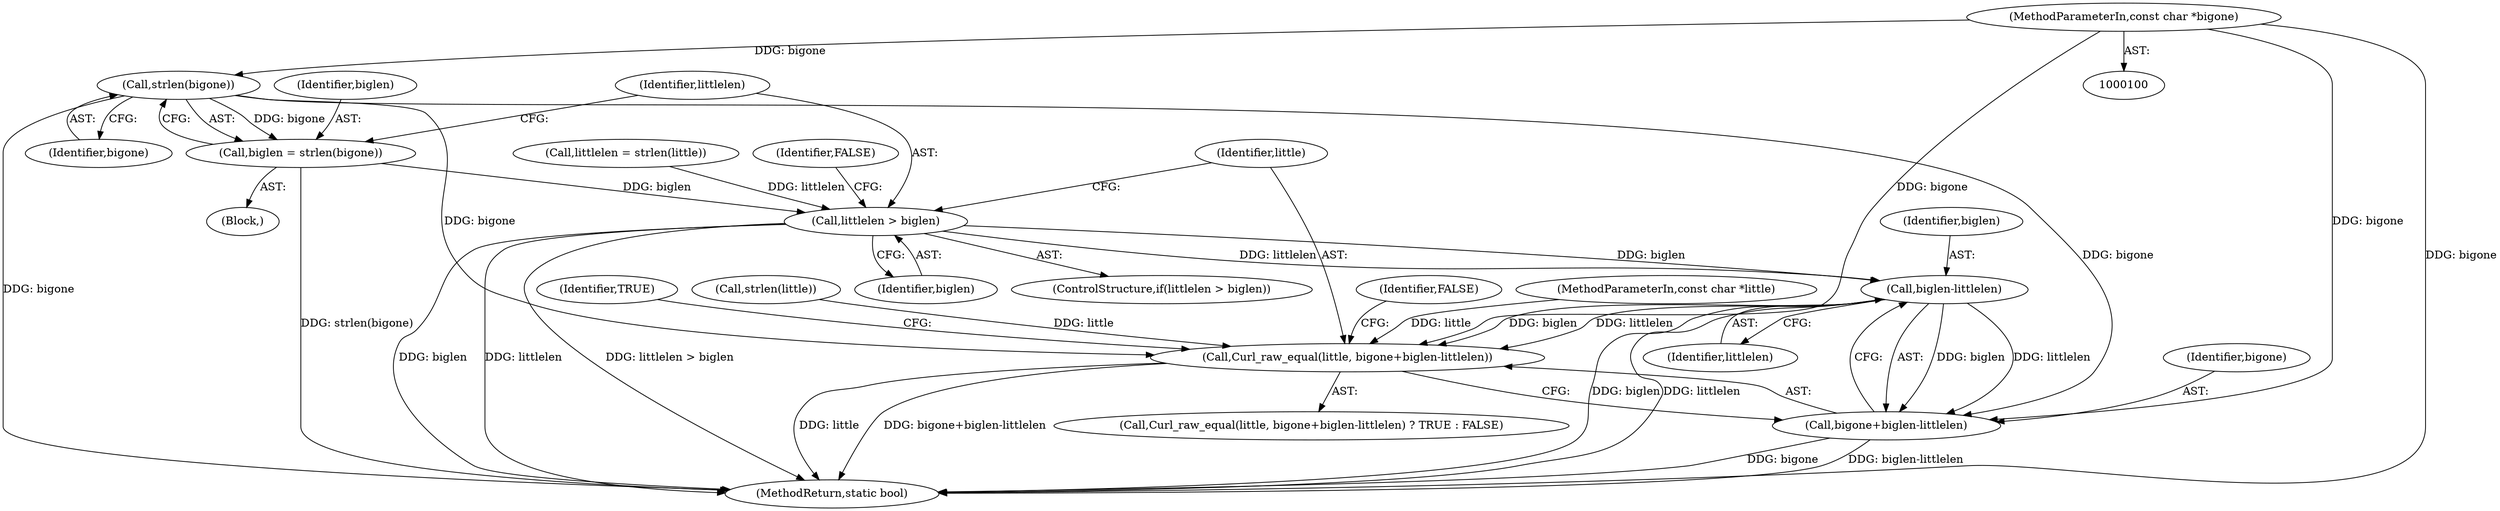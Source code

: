 digraph "1_curl_2eb8dcf26cb37f09cffe26909a646e702dbcab66@pointer" {
"1000102" [label="(MethodParameterIn,const char *bigone)"];
"1000112" [label="(Call,strlen(bigone))"];
"1000110" [label="(Call,biglen = strlen(bigone))"];
"1000115" [label="(Call,littlelen > biglen)"];
"1000126" [label="(Call,biglen-littlelen)"];
"1000122" [label="(Call,Curl_raw_equal(little, bigone+biglen-littlelen))"];
"1000124" [label="(Call,bigone+biglen-littlelen)"];
"1000126" [label="(Call,biglen-littlelen)"];
"1000128" [label="(Identifier,littlelen)"];
"1000122" [label="(Call,Curl_raw_equal(little, bigone+biglen-littlelen))"];
"1000130" [label="(Identifier,FALSE)"];
"1000111" [label="(Identifier,biglen)"];
"1000117" [label="(Identifier,biglen)"];
"1000110" [label="(Call,biglen = strlen(bigone))"];
"1000113" [label="(Identifier,bigone)"];
"1000119" [label="(Identifier,FALSE)"];
"1000101" [label="(MethodParameterIn,const char *little)"];
"1000124" [label="(Call,bigone+biglen-littlelen)"];
"1000129" [label="(Identifier,TRUE)"];
"1000131" [label="(MethodReturn,static bool)"];
"1000107" [label="(Call,strlen(little))"];
"1000125" [label="(Identifier,bigone)"];
"1000127" [label="(Identifier,biglen)"];
"1000112" [label="(Call,strlen(bigone))"];
"1000103" [label="(Block,)"];
"1000102" [label="(MethodParameterIn,const char *bigone)"];
"1000116" [label="(Identifier,littlelen)"];
"1000115" [label="(Call,littlelen > biglen)"];
"1000114" [label="(ControlStructure,if(littlelen > biglen))"];
"1000105" [label="(Call,littlelen = strlen(little))"];
"1000121" [label="(Call,Curl_raw_equal(little, bigone+biglen-littlelen) ? TRUE : FALSE)"];
"1000123" [label="(Identifier,little)"];
"1000102" -> "1000100"  [label="AST: "];
"1000102" -> "1000131"  [label="DDG: bigone"];
"1000102" -> "1000112"  [label="DDG: bigone"];
"1000102" -> "1000122"  [label="DDG: bigone"];
"1000102" -> "1000124"  [label="DDG: bigone"];
"1000112" -> "1000110"  [label="AST: "];
"1000112" -> "1000113"  [label="CFG: "];
"1000113" -> "1000112"  [label="AST: "];
"1000110" -> "1000112"  [label="CFG: "];
"1000112" -> "1000131"  [label="DDG: bigone"];
"1000112" -> "1000110"  [label="DDG: bigone"];
"1000112" -> "1000122"  [label="DDG: bigone"];
"1000112" -> "1000124"  [label="DDG: bigone"];
"1000110" -> "1000103"  [label="AST: "];
"1000111" -> "1000110"  [label="AST: "];
"1000116" -> "1000110"  [label="CFG: "];
"1000110" -> "1000131"  [label="DDG: strlen(bigone)"];
"1000110" -> "1000115"  [label="DDG: biglen"];
"1000115" -> "1000114"  [label="AST: "];
"1000115" -> "1000117"  [label="CFG: "];
"1000116" -> "1000115"  [label="AST: "];
"1000117" -> "1000115"  [label="AST: "];
"1000119" -> "1000115"  [label="CFG: "];
"1000123" -> "1000115"  [label="CFG: "];
"1000115" -> "1000131"  [label="DDG: biglen"];
"1000115" -> "1000131"  [label="DDG: littlelen"];
"1000115" -> "1000131"  [label="DDG: littlelen > biglen"];
"1000105" -> "1000115"  [label="DDG: littlelen"];
"1000115" -> "1000126"  [label="DDG: biglen"];
"1000115" -> "1000126"  [label="DDG: littlelen"];
"1000126" -> "1000124"  [label="AST: "];
"1000126" -> "1000128"  [label="CFG: "];
"1000127" -> "1000126"  [label="AST: "];
"1000128" -> "1000126"  [label="AST: "];
"1000124" -> "1000126"  [label="CFG: "];
"1000126" -> "1000131"  [label="DDG: biglen"];
"1000126" -> "1000131"  [label="DDG: littlelen"];
"1000126" -> "1000122"  [label="DDG: biglen"];
"1000126" -> "1000122"  [label="DDG: littlelen"];
"1000126" -> "1000124"  [label="DDG: biglen"];
"1000126" -> "1000124"  [label="DDG: littlelen"];
"1000122" -> "1000121"  [label="AST: "];
"1000122" -> "1000124"  [label="CFG: "];
"1000123" -> "1000122"  [label="AST: "];
"1000124" -> "1000122"  [label="AST: "];
"1000129" -> "1000122"  [label="CFG: "];
"1000130" -> "1000122"  [label="CFG: "];
"1000122" -> "1000131"  [label="DDG: little"];
"1000122" -> "1000131"  [label="DDG: bigone+biglen-littlelen"];
"1000107" -> "1000122"  [label="DDG: little"];
"1000101" -> "1000122"  [label="DDG: little"];
"1000125" -> "1000124"  [label="AST: "];
"1000124" -> "1000131"  [label="DDG: bigone"];
"1000124" -> "1000131"  [label="DDG: biglen-littlelen"];
}
